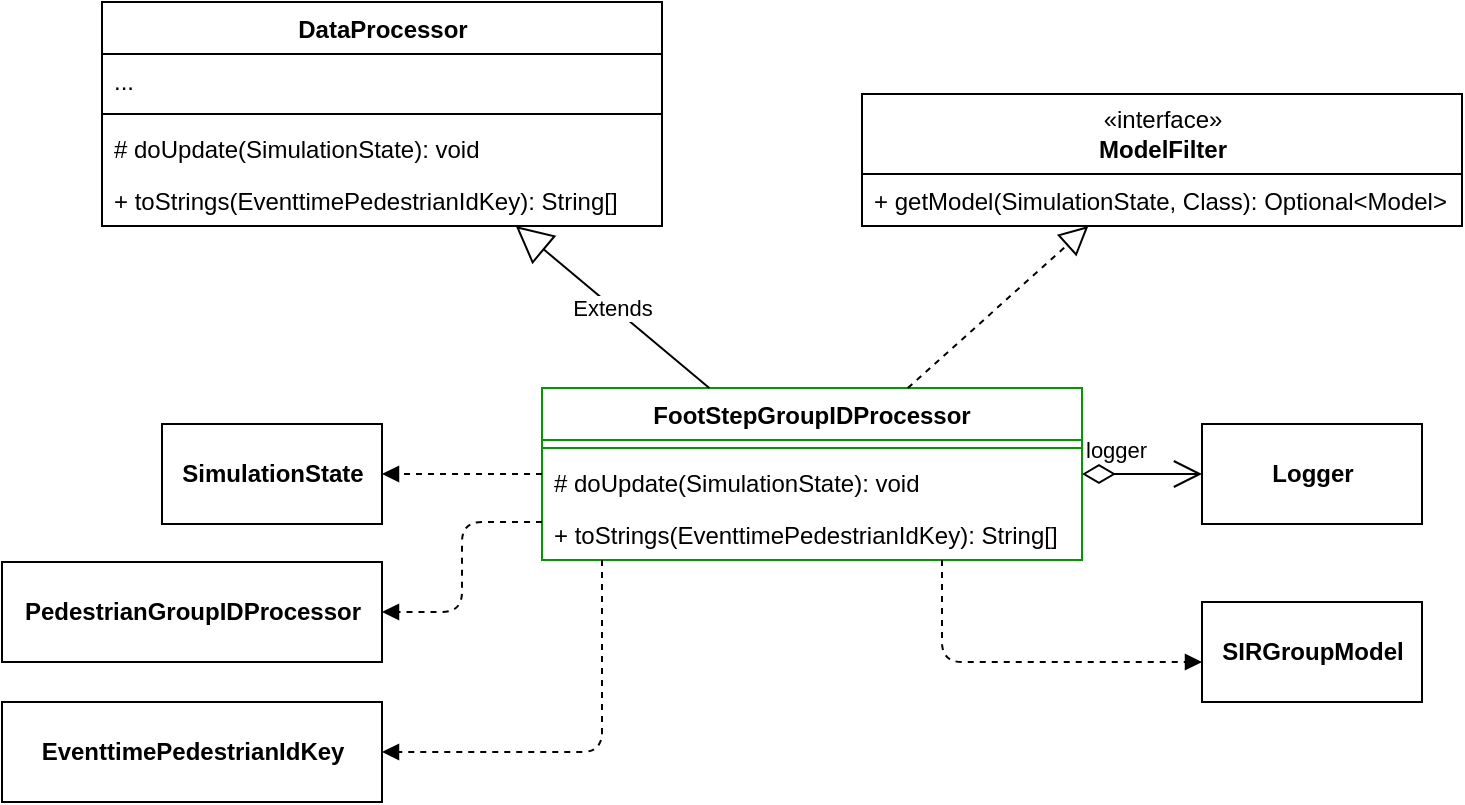 <mxfile>
    <diagram id="pNEE5CqAC505_v0DViPc" name="Page-1">
        <mxGraphModel dx="1142" dy="565" grid="1" gridSize="10" guides="1" tooltips="1" connect="1" arrows="1" fold="1" page="1" pageScale="1" pageWidth="850" pageHeight="1100" math="0" shadow="0">
            <root>
                <mxCell id="0"/>
                <mxCell id="1" parent="0"/>
                <mxCell id="3" value="FootStepGroupIDProcessor" style="swimlane;fontStyle=1;align=center;verticalAlign=top;childLayout=stackLayout;horizontal=1;startSize=26;horizontalStack=0;resizeParent=1;resizeParentMax=0;resizeLast=0;collapsible=1;marginBottom=0;strokeColor=#009900;" parent="1" vertex="1">
                    <mxGeometry x="320" y="453" width="270" height="86" as="geometry"/>
                </mxCell>
                <mxCell id="5" value="" style="line;strokeWidth=1;fillColor=none;align=left;verticalAlign=middle;spacingTop=-1;spacingLeft=3;spacingRight=3;rotatable=0;labelPosition=right;points=[];portConstraint=eastwest;strokeColor=#009900;" parent="3" vertex="1">
                    <mxGeometry y="26" width="270" height="8" as="geometry"/>
                </mxCell>
                <mxCell id="6" value="# doUpdate(SimulationState): void" style="text;strokeColor=none;fillColor=none;align=left;verticalAlign=top;spacingLeft=4;spacingRight=4;overflow=hidden;rotatable=0;points=[[0,0.5],[1,0.5]];portConstraint=eastwest;" parent="3" vertex="1">
                    <mxGeometry y="34" width="270" height="26" as="geometry"/>
                </mxCell>
                <mxCell id="7" value="+ toStrings(EventtimePedestrianIdKey): String[]" style="text;strokeColor=none;fillColor=none;align=left;verticalAlign=top;spacingLeft=4;spacingRight=4;overflow=hidden;rotatable=0;points=[[0,0.5],[1,0.5]];portConstraint=eastwest;" parent="3" vertex="1">
                    <mxGeometry y="60" width="270" height="26" as="geometry"/>
                </mxCell>
                <mxCell id="9" value="«interface»&lt;br&gt;&lt;b&gt;ModelFilter&lt;/b&gt;" style="swimlane;fontStyle=0;childLayout=stackLayout;horizontal=1;startSize=40;fillColor=none;horizontalStack=0;resizeParent=1;resizeParentMax=0;resizeLast=0;collapsible=1;marginBottom=0;html=1;" parent="1" vertex="1">
                    <mxGeometry x="480" y="306" width="300" height="66" as="geometry"/>
                </mxCell>
                <mxCell id="10" value="+ getModel(SimulationState, Class): Optional&lt;Model&gt;" style="text;strokeColor=none;fillColor=none;align=left;verticalAlign=top;spacingLeft=4;spacingRight=4;overflow=hidden;rotatable=0;points=[[0,0.5],[1,0.5]];portConstraint=eastwest;" parent="9" vertex="1">
                    <mxGeometry y="40" width="300" height="26" as="geometry"/>
                </mxCell>
                <mxCell id="13" value="" style="endArrow=block;dashed=1;endFill=0;endSize=12;html=1;" parent="1" source="3" target="9" edge="1">
                    <mxGeometry width="160" relative="1" as="geometry">
                        <mxPoint x="360" y="370" as="sourcePoint"/>
                        <mxPoint x="520" y="370" as="targetPoint"/>
                    </mxGeometry>
                </mxCell>
                <mxCell id="14" value="DataProcessor" style="swimlane;fontStyle=1;align=center;verticalAlign=top;childLayout=stackLayout;horizontal=1;startSize=26;horizontalStack=0;resizeParent=1;resizeParentMax=0;resizeLast=0;collapsible=1;marginBottom=0;html=1;" parent="1" vertex="1">
                    <mxGeometry x="100" y="260" width="280" height="112" as="geometry"/>
                </mxCell>
                <mxCell id="15" value="..." style="text;strokeColor=none;fillColor=none;align=left;verticalAlign=top;spacingLeft=4;spacingRight=4;overflow=hidden;rotatable=0;points=[[0,0.5],[1,0.5]];portConstraint=eastwest;" parent="14" vertex="1">
                    <mxGeometry y="26" width="280" height="26" as="geometry"/>
                </mxCell>
                <mxCell id="16" value="" style="line;strokeWidth=1;fillColor=none;align=left;verticalAlign=middle;spacingTop=-1;spacingLeft=3;spacingRight=3;rotatable=0;labelPosition=right;points=[];portConstraint=eastwest;" parent="14" vertex="1">
                    <mxGeometry y="52" width="280" height="8" as="geometry"/>
                </mxCell>
                <mxCell id="17" value="# doUpdate(SimulationState): void" style="text;strokeColor=none;fillColor=none;align=left;verticalAlign=top;spacingLeft=4;spacingRight=4;overflow=hidden;rotatable=0;points=[[0,0.5],[1,0.5]];portConstraint=eastwest;" parent="14" vertex="1">
                    <mxGeometry y="60" width="280" height="26" as="geometry"/>
                </mxCell>
                <mxCell id="18" value="+ toStrings(EventtimePedestrianIdKey): String[]" style="text;strokeColor=none;fillColor=none;align=left;verticalAlign=top;spacingLeft=4;spacingRight=4;overflow=hidden;rotatable=0;points=[[0,0.5],[1,0.5]];portConstraint=eastwest;" parent="14" vertex="1">
                    <mxGeometry y="86" width="280" height="26" as="geometry"/>
                </mxCell>
                <mxCell id="19" value="Extends" style="endArrow=block;endSize=16;endFill=0;html=1;" parent="1" source="3" target="14" edge="1">
                    <mxGeometry width="160" relative="1" as="geometry">
                        <mxPoint x="260" y="350" as="sourcePoint"/>
                        <mxPoint x="420" y="350" as="targetPoint"/>
                    </mxGeometry>
                </mxCell>
                <mxCell id="20" value="&lt;b&gt;SimulationState&lt;/b&gt;" style="html=1;" parent="1" vertex="1">
                    <mxGeometry x="130" y="471" width="110" height="50" as="geometry"/>
                </mxCell>
                <mxCell id="21" value="" style="endArrow=block;endFill=1;html=1;edgeStyle=orthogonalEdgeStyle;align=left;verticalAlign=top;dashed=1;" parent="1" source="3" target="20" edge="1">
                    <mxGeometry x="-1" relative="1" as="geometry">
                        <mxPoint x="130" y="560" as="sourcePoint"/>
                        <mxPoint x="290" y="560" as="targetPoint"/>
                    </mxGeometry>
                </mxCell>
                <mxCell id="28" value="&lt;b&gt;PedestrianGroupIDProcessor&lt;/b&gt;" style="html=1;" parent="1" vertex="1">
                    <mxGeometry x="50" y="540" width="190" height="50" as="geometry"/>
                </mxCell>
                <mxCell id="29" value="" style="endArrow=block;endFill=1;html=1;edgeStyle=orthogonalEdgeStyle;align=left;verticalAlign=top;dashed=1;" parent="1" source="3" target="28" edge="1">
                    <mxGeometry x="-1" relative="1" as="geometry">
                        <mxPoint x="330" y="506.0" as="sourcePoint"/>
                        <mxPoint x="240" y="506.0" as="targetPoint"/>
                        <Array as="points">
                            <mxPoint x="280" y="520"/>
                            <mxPoint x="280" y="565"/>
                        </Array>
                    </mxGeometry>
                </mxCell>
                <mxCell id="30" value="&lt;b&gt;EventtimePedestrianIdKey&lt;/b&gt;" style="html=1;" parent="1" vertex="1">
                    <mxGeometry x="50" y="610" width="190" height="50" as="geometry"/>
                </mxCell>
                <mxCell id="32" value="" style="endArrow=block;endFill=1;html=1;edgeStyle=orthogonalEdgeStyle;align=left;verticalAlign=top;dashed=1;" parent="1" source="3" target="30" edge="1">
                    <mxGeometry x="-1" relative="1" as="geometry">
                        <mxPoint x="330" y="506.0" as="sourcePoint"/>
                        <mxPoint x="240" y="506.0" as="targetPoint"/>
                        <Array as="points">
                            <mxPoint x="350" y="635"/>
                        </Array>
                    </mxGeometry>
                </mxCell>
                <mxCell id="33" value="&lt;b&gt;Logger&lt;/b&gt;" style="html=1;" parent="1" vertex="1">
                    <mxGeometry x="650" y="471" width="110" height="50" as="geometry"/>
                </mxCell>
                <mxCell id="37" value="&lt;b&gt;SIRGroupModel&lt;/b&gt;" style="html=1;" parent="1" vertex="1">
                    <mxGeometry x="650" y="560" width="110" height="50" as="geometry"/>
                </mxCell>
                <mxCell id="38" value="" style="endArrow=block;endFill=1;html=1;edgeStyle=orthogonalEdgeStyle;align=left;verticalAlign=top;dashed=1;" parent="1" source="3" target="37" edge="1">
                    <mxGeometry x="-1" relative="1" as="geometry">
                        <mxPoint x="500" y="614.58" as="sourcePoint"/>
                        <mxPoint x="410" y="614.58" as="targetPoint"/>
                        <Array as="points">
                            <mxPoint x="520" y="590"/>
                        </Array>
                    </mxGeometry>
                </mxCell>
                <mxCell id="39" value="&lt;font color=&quot;#000000&quot;&gt;logger&lt;/font&gt;" style="endArrow=open;html=1;endSize=12;startArrow=diamondThin;startSize=14;startFill=0;edgeStyle=orthogonalEdgeStyle;align=left;verticalAlign=bottom;" parent="1" source="3" target="33" edge="1">
                    <mxGeometry x="-1" y="3" relative="1" as="geometry">
                        <mxPoint x="600" y="495.76" as="sourcePoint"/>
                        <mxPoint x="760" y="495.76" as="targetPoint"/>
                    </mxGeometry>
                </mxCell>
            </root>
        </mxGraphModel>
    </diagram>
</mxfile>